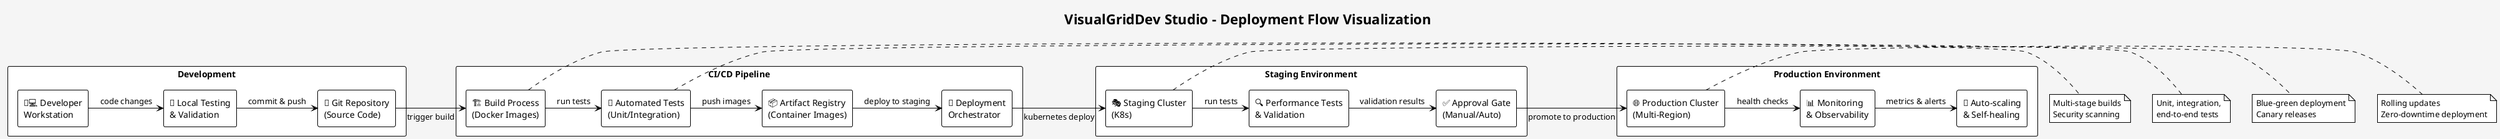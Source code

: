 @startuml
!theme plain
skinparam backgroundColor #f5f5f5

title VisualGridDev Studio - Deployment Flow Visualization

rectangle "Development" as dev {
  rectangle "👨‍💻 Developer\nWorkstation" as developer
  rectangle "🔧 Local Testing\n& Validation" as testing
  rectangle "📝 Git Repository\n(Source Code)" as git
}

rectangle "CI/CD Pipeline" as cicd {
  rectangle "🏗️ Build Process\n(Docker Images)" as build
  rectangle "🧪 Automated Tests\n(Unit/Integration)" as tests
  rectangle "📦 Artifact Registry\n(Container Images)" as registry
  rectangle "🚀 Deployment\nOrchestrator" as deploy
}

rectangle "Staging Environment" as staging {
  rectangle "🎭 Staging Cluster\n(K8s)" as stagingk8s
  rectangle "🔍 Performance Tests\n& Validation" as perftest
  rectangle "✅ Approval Gate\n(Manual/Auto)" as approval
}

rectangle "Production Environment" as production {
  rectangle "🌐 Production Cluster\n(Multi-Region)" as prodk8s
  rectangle "📊 Monitoring\n& Observability" as monitoring
  rectangle "🔄 Auto-scaling\n& Self-healing" as autoscaling
}

developer -> testing: code changes
testing -> git: commit & push
git -> build: trigger build
build -> tests: run tests
tests -> registry: push images
registry -> deploy: deploy to staging
deploy -> stagingk8s: kubernetes deploy
stagingk8s -> perftest: run tests
perftest -> approval: validation results
approval -> prodk8s: promote to production
prodk8s -> monitoring: health checks
monitoring -> autoscaling: metrics & alerts

note right of build : Multi-stage builds\nSecurity scanning
note right of tests : Unit, integration,\nend-to-end tests
note right of stagingk8s : Blue-green deployment\nCanary releases
note right of prodk8s : Rolling updates\nZero-downtime deployment

@enduml